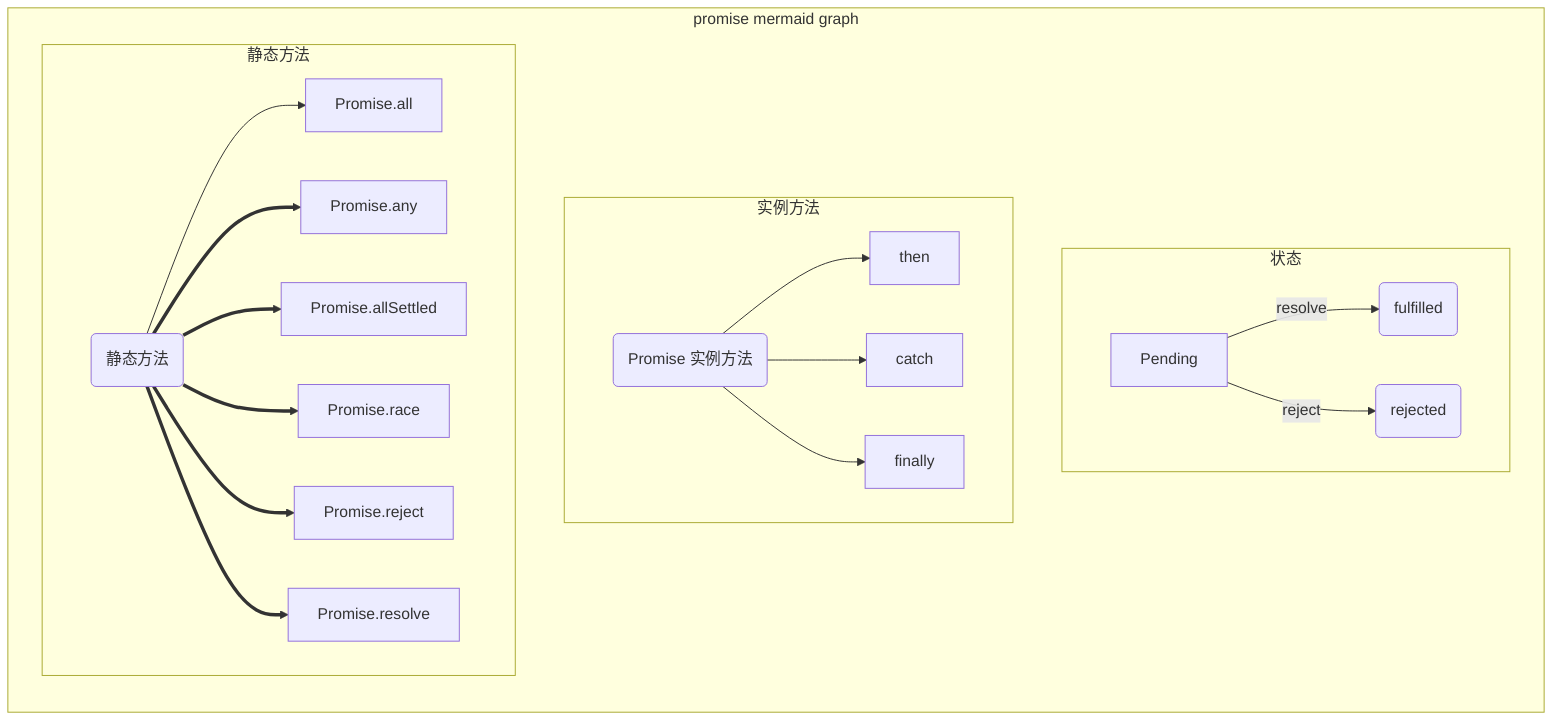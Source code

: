---
title: 
---

%%{init: {'theme': 'default'}}%%

graph TB
subgraph promise mermaid graph
direction TB
subgraph 状态
  A[Pending] -->|resolve| B(fulfilled)
  A -->|reject| C(rejected)
end

subgraph 实例方法
  D(Promise 实例方法) --> then
  D --> catch
  D --> finally
end
subgraph 静态方法
  E(静态方法) --> Promise.all
  E ==> Promise.any
  E ==> Promise.allSettled
  E ==> Promise.race
  E ==> Promise.reject
  E ==> Promise.resolve
end
end